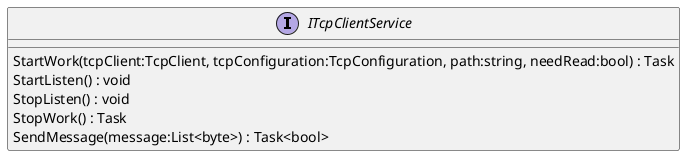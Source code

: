 @startuml
interface ITcpClientService {
    StartWork(tcpClient:TcpClient, tcpConfiguration:TcpConfiguration, path:string, needRead:bool) : Task
    StartListen() : void
    StopListen() : void
    StopWork() : Task
    SendMessage(message:List<byte>) : Task<bool>
}
@enduml
